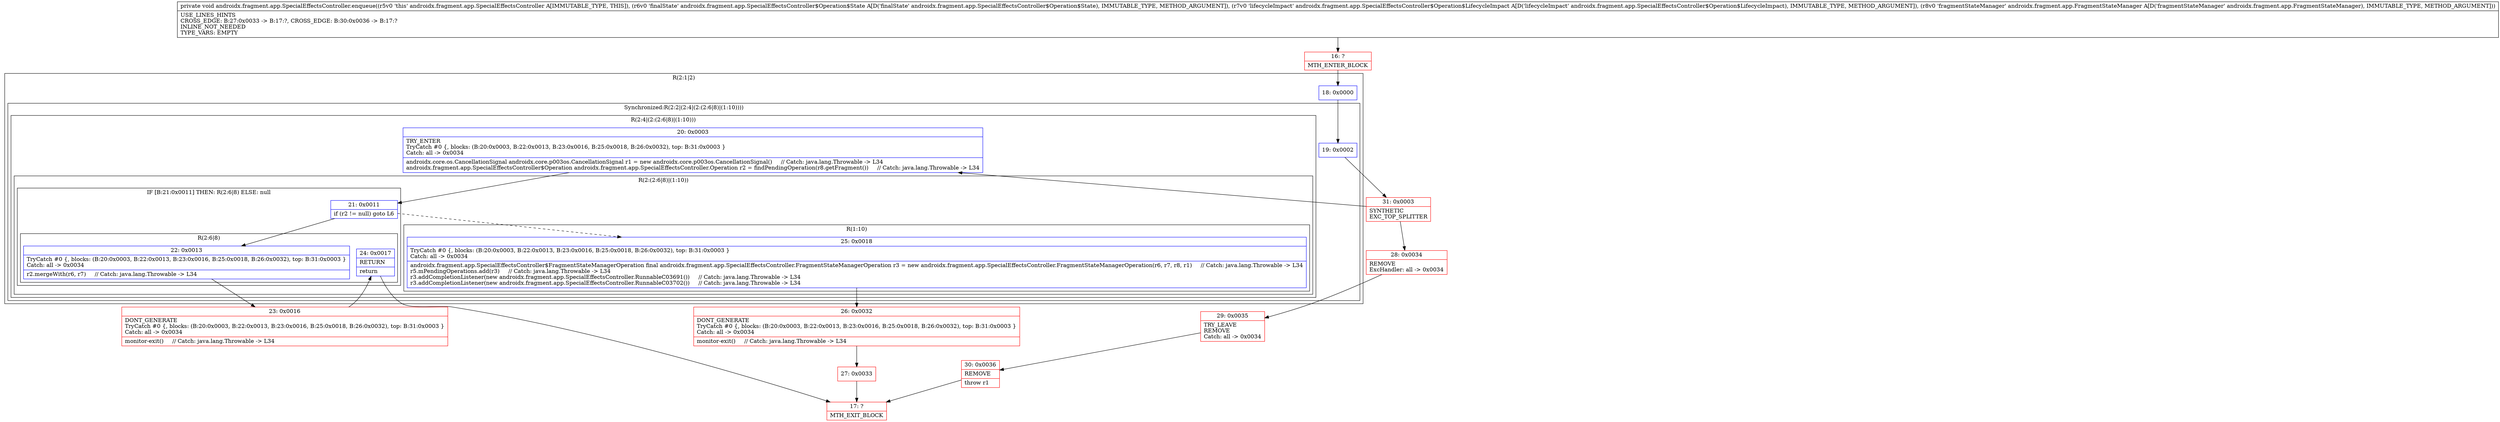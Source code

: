 digraph "CFG forandroidx.fragment.app.SpecialEffectsController.enqueue(Landroidx\/fragment\/app\/SpecialEffectsController$Operation$State;Landroidx\/fragment\/app\/SpecialEffectsController$Operation$LifecycleImpact;Landroidx\/fragment\/app\/FragmentStateManager;)V" {
subgraph cluster_Region_594636698 {
label = "R(2:1|2)";
node [shape=record,color=blue];
Node_18 [shape=record,label="{18\:\ 0x0000}"];
subgraph cluster_SynchronizedRegion_1695336660 {
label = "Synchronized:R(2:2|(2:4|(2:(2:6|8)|(1:10))))";
node [shape=record,color=blue];
Node_19 [shape=record,label="{19\:\ 0x0002}"];
subgraph cluster_Region_1937146811 {
label = "R(2:4|(2:(2:6|8)|(1:10)))";
node [shape=record,color=blue];
Node_20 [shape=record,label="{20\:\ 0x0003|TRY_ENTER\lTryCatch #0 \{, blocks: (B:20:0x0003, B:22:0x0013, B:23:0x0016, B:25:0x0018, B:26:0x0032), top: B:31:0x0003 \}\lCatch: all \-\> 0x0034\l|androidx.core.os.CancellationSignal androidx.core.p003os.CancellationSignal r1 = new androidx.core.p003os.CancellationSignal()     \/\/ Catch: java.lang.Throwable \-\> L34\landroidx.fragment.app.SpecialEffectsController$Operation androidx.fragment.app.SpecialEffectsController.Operation r2 = findPendingOperation(r8.getFragment())     \/\/ Catch: java.lang.Throwable \-\> L34\l}"];
subgraph cluster_Region_1012757786 {
label = "R(2:(2:6|8)|(1:10))";
node [shape=record,color=blue];
subgraph cluster_IfRegion_201113331 {
label = "IF [B:21:0x0011] THEN: R(2:6|8) ELSE: null";
node [shape=record,color=blue];
Node_21 [shape=record,label="{21\:\ 0x0011|if (r2 != null) goto L6\l}"];
subgraph cluster_Region_651387321 {
label = "R(2:6|8)";
node [shape=record,color=blue];
Node_22 [shape=record,label="{22\:\ 0x0013|TryCatch #0 \{, blocks: (B:20:0x0003, B:22:0x0013, B:23:0x0016, B:25:0x0018, B:26:0x0032), top: B:31:0x0003 \}\lCatch: all \-\> 0x0034\l|r2.mergeWith(r6, r7)     \/\/ Catch: java.lang.Throwable \-\> L34\l}"];
Node_24 [shape=record,label="{24\:\ 0x0017|RETURN\l|return\l}"];
}
}
subgraph cluster_Region_653176866 {
label = "R(1:10)";
node [shape=record,color=blue];
Node_25 [shape=record,label="{25\:\ 0x0018|TryCatch #0 \{, blocks: (B:20:0x0003, B:22:0x0013, B:23:0x0016, B:25:0x0018, B:26:0x0032), top: B:31:0x0003 \}\lCatch: all \-\> 0x0034\l|androidx.fragment.app.SpecialEffectsController$FragmentStateManagerOperation final androidx.fragment.app.SpecialEffectsController.FragmentStateManagerOperation r3 = new androidx.fragment.app.SpecialEffectsController.FragmentStateManagerOperation(r6, r7, r8, r1)     \/\/ Catch: java.lang.Throwable \-\> L34\lr5.mPendingOperations.add(r3)     \/\/ Catch: java.lang.Throwable \-\> L34\lr3.addCompletionListener(new androidx.fragment.app.SpecialEffectsController.RunnableC03691())     \/\/ Catch: java.lang.Throwable \-\> L34\lr3.addCompletionListener(new androidx.fragment.app.SpecialEffectsController.RunnableC03702())     \/\/ Catch: java.lang.Throwable \-\> L34\l}"];
}
}
}
}
}
Node_16 [shape=record,color=red,label="{16\:\ ?|MTH_ENTER_BLOCK\l}"];
Node_31 [shape=record,color=red,label="{31\:\ 0x0003|SYNTHETIC\lEXC_TOP_SPLITTER\l}"];
Node_23 [shape=record,color=red,label="{23\:\ 0x0016|DONT_GENERATE\lTryCatch #0 \{, blocks: (B:20:0x0003, B:22:0x0013, B:23:0x0016, B:25:0x0018, B:26:0x0032), top: B:31:0x0003 \}\lCatch: all \-\> 0x0034\l|monitor\-exit()     \/\/ Catch: java.lang.Throwable \-\> L34\l}"];
Node_17 [shape=record,color=red,label="{17\:\ ?|MTH_EXIT_BLOCK\l}"];
Node_26 [shape=record,color=red,label="{26\:\ 0x0032|DONT_GENERATE\lTryCatch #0 \{, blocks: (B:20:0x0003, B:22:0x0013, B:23:0x0016, B:25:0x0018, B:26:0x0032), top: B:31:0x0003 \}\lCatch: all \-\> 0x0034\l|monitor\-exit()     \/\/ Catch: java.lang.Throwable \-\> L34\l}"];
Node_27 [shape=record,color=red,label="{27\:\ 0x0033}"];
Node_28 [shape=record,color=red,label="{28\:\ 0x0034|REMOVE\lExcHandler: all \-\> 0x0034\l}"];
Node_29 [shape=record,color=red,label="{29\:\ 0x0035|TRY_LEAVE\lREMOVE\lCatch: all \-\> 0x0034\l}"];
Node_30 [shape=record,color=red,label="{30\:\ 0x0036|REMOVE\l|throw r1\l}"];
MethodNode[shape=record,label="{private void androidx.fragment.app.SpecialEffectsController.enqueue((r5v0 'this' androidx.fragment.app.SpecialEffectsController A[IMMUTABLE_TYPE, THIS]), (r6v0 'finalState' androidx.fragment.app.SpecialEffectsController$Operation$State A[D('finalState' androidx.fragment.app.SpecialEffectsController$Operation$State), IMMUTABLE_TYPE, METHOD_ARGUMENT]), (r7v0 'lifecycleImpact' androidx.fragment.app.SpecialEffectsController$Operation$LifecycleImpact A[D('lifecycleImpact' androidx.fragment.app.SpecialEffectsController$Operation$LifecycleImpact), IMMUTABLE_TYPE, METHOD_ARGUMENT]), (r8v0 'fragmentStateManager' androidx.fragment.app.FragmentStateManager A[D('fragmentStateManager' androidx.fragment.app.FragmentStateManager), IMMUTABLE_TYPE, METHOD_ARGUMENT]))  | USE_LINES_HINTS\lCROSS_EDGE: B:27:0x0033 \-\> B:17:?, CROSS_EDGE: B:30:0x0036 \-\> B:17:?\lINLINE_NOT_NEEDED\lTYPE_VARS: EMPTY\l}"];
MethodNode -> Node_16;Node_18 -> Node_19;
Node_19 -> Node_31;
Node_20 -> Node_21;
Node_21 -> Node_22;
Node_21 -> Node_25[style=dashed];
Node_22 -> Node_23;
Node_24 -> Node_17;
Node_25 -> Node_26;
Node_16 -> Node_18;
Node_31 -> Node_20;
Node_31 -> Node_28;
Node_23 -> Node_24;
Node_26 -> Node_27;
Node_27 -> Node_17;
Node_28 -> Node_29;
Node_29 -> Node_30;
Node_30 -> Node_17;
}

